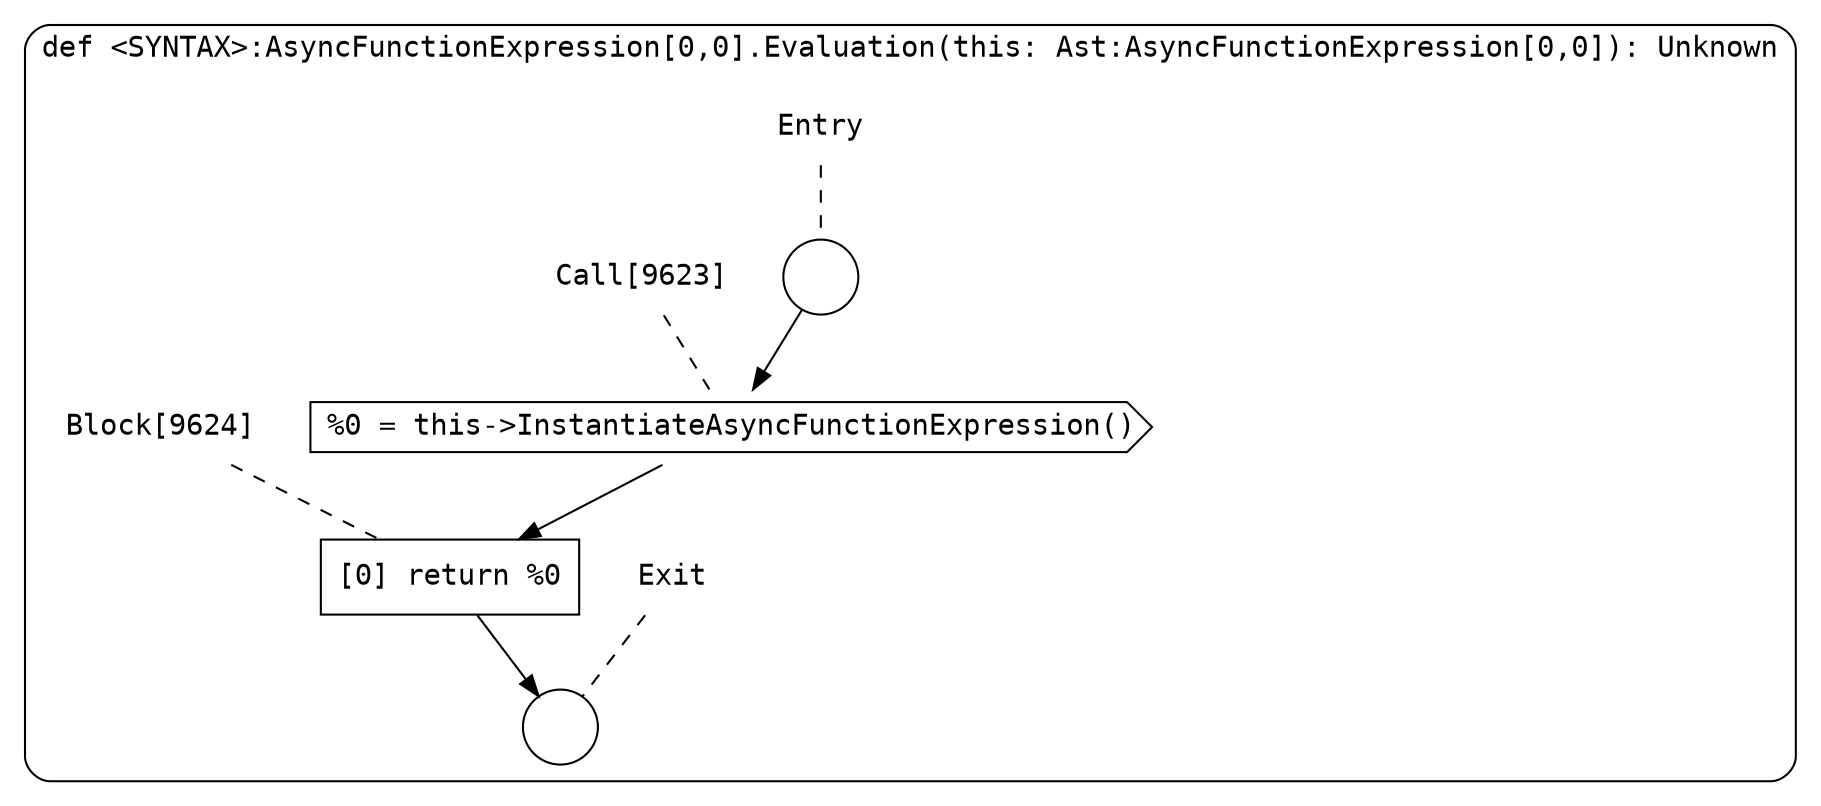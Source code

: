 digraph {
  graph [fontname = "Consolas"]
  node [fontname = "Consolas"]
  edge [fontname = "Consolas"]
  subgraph cluster1709 {
    label = "def <SYNTAX>:AsyncFunctionExpression[0,0].Evaluation(this: Ast:AsyncFunctionExpression[0,0]): Unknown"
    style = rounded
    cluster1709_entry_name [shape=none, label=<<font color="black">Entry</font>>]
    cluster1709_entry_name -> cluster1709_entry [arrowhead=none, color="black", style=dashed]
    cluster1709_entry [shape=circle label=" " color="black" fillcolor="white" style=filled]
    cluster1709_entry -> node9623 [color="black"]
    cluster1709_exit_name [shape=none, label=<<font color="black">Exit</font>>]
    cluster1709_exit_name -> cluster1709_exit [arrowhead=none, color="black", style=dashed]
    cluster1709_exit [shape=circle label=" " color="black" fillcolor="white" style=filled]
    node9623_name [shape=none, label=<<font color="black">Call[9623]</font>>]
    node9623_name -> node9623 [arrowhead=none, color="black", style=dashed]
    node9623 [shape=cds, label=<<font color="black">%0 = this-&gt;InstantiateAsyncFunctionExpression()</font>> color="black" fillcolor="white", style=filled]
    node9623 -> node9624 [color="black"]
    node9624_name [shape=none, label=<<font color="black">Block[9624]</font>>]
    node9624_name -> node9624 [arrowhead=none, color="black", style=dashed]
    node9624 [shape=box, label=<<font color="black">[0] return %0<BR ALIGN="LEFT"/></font>> color="black" fillcolor="white", style=filled]
    node9624 -> cluster1709_exit [color="black"]
  }
}